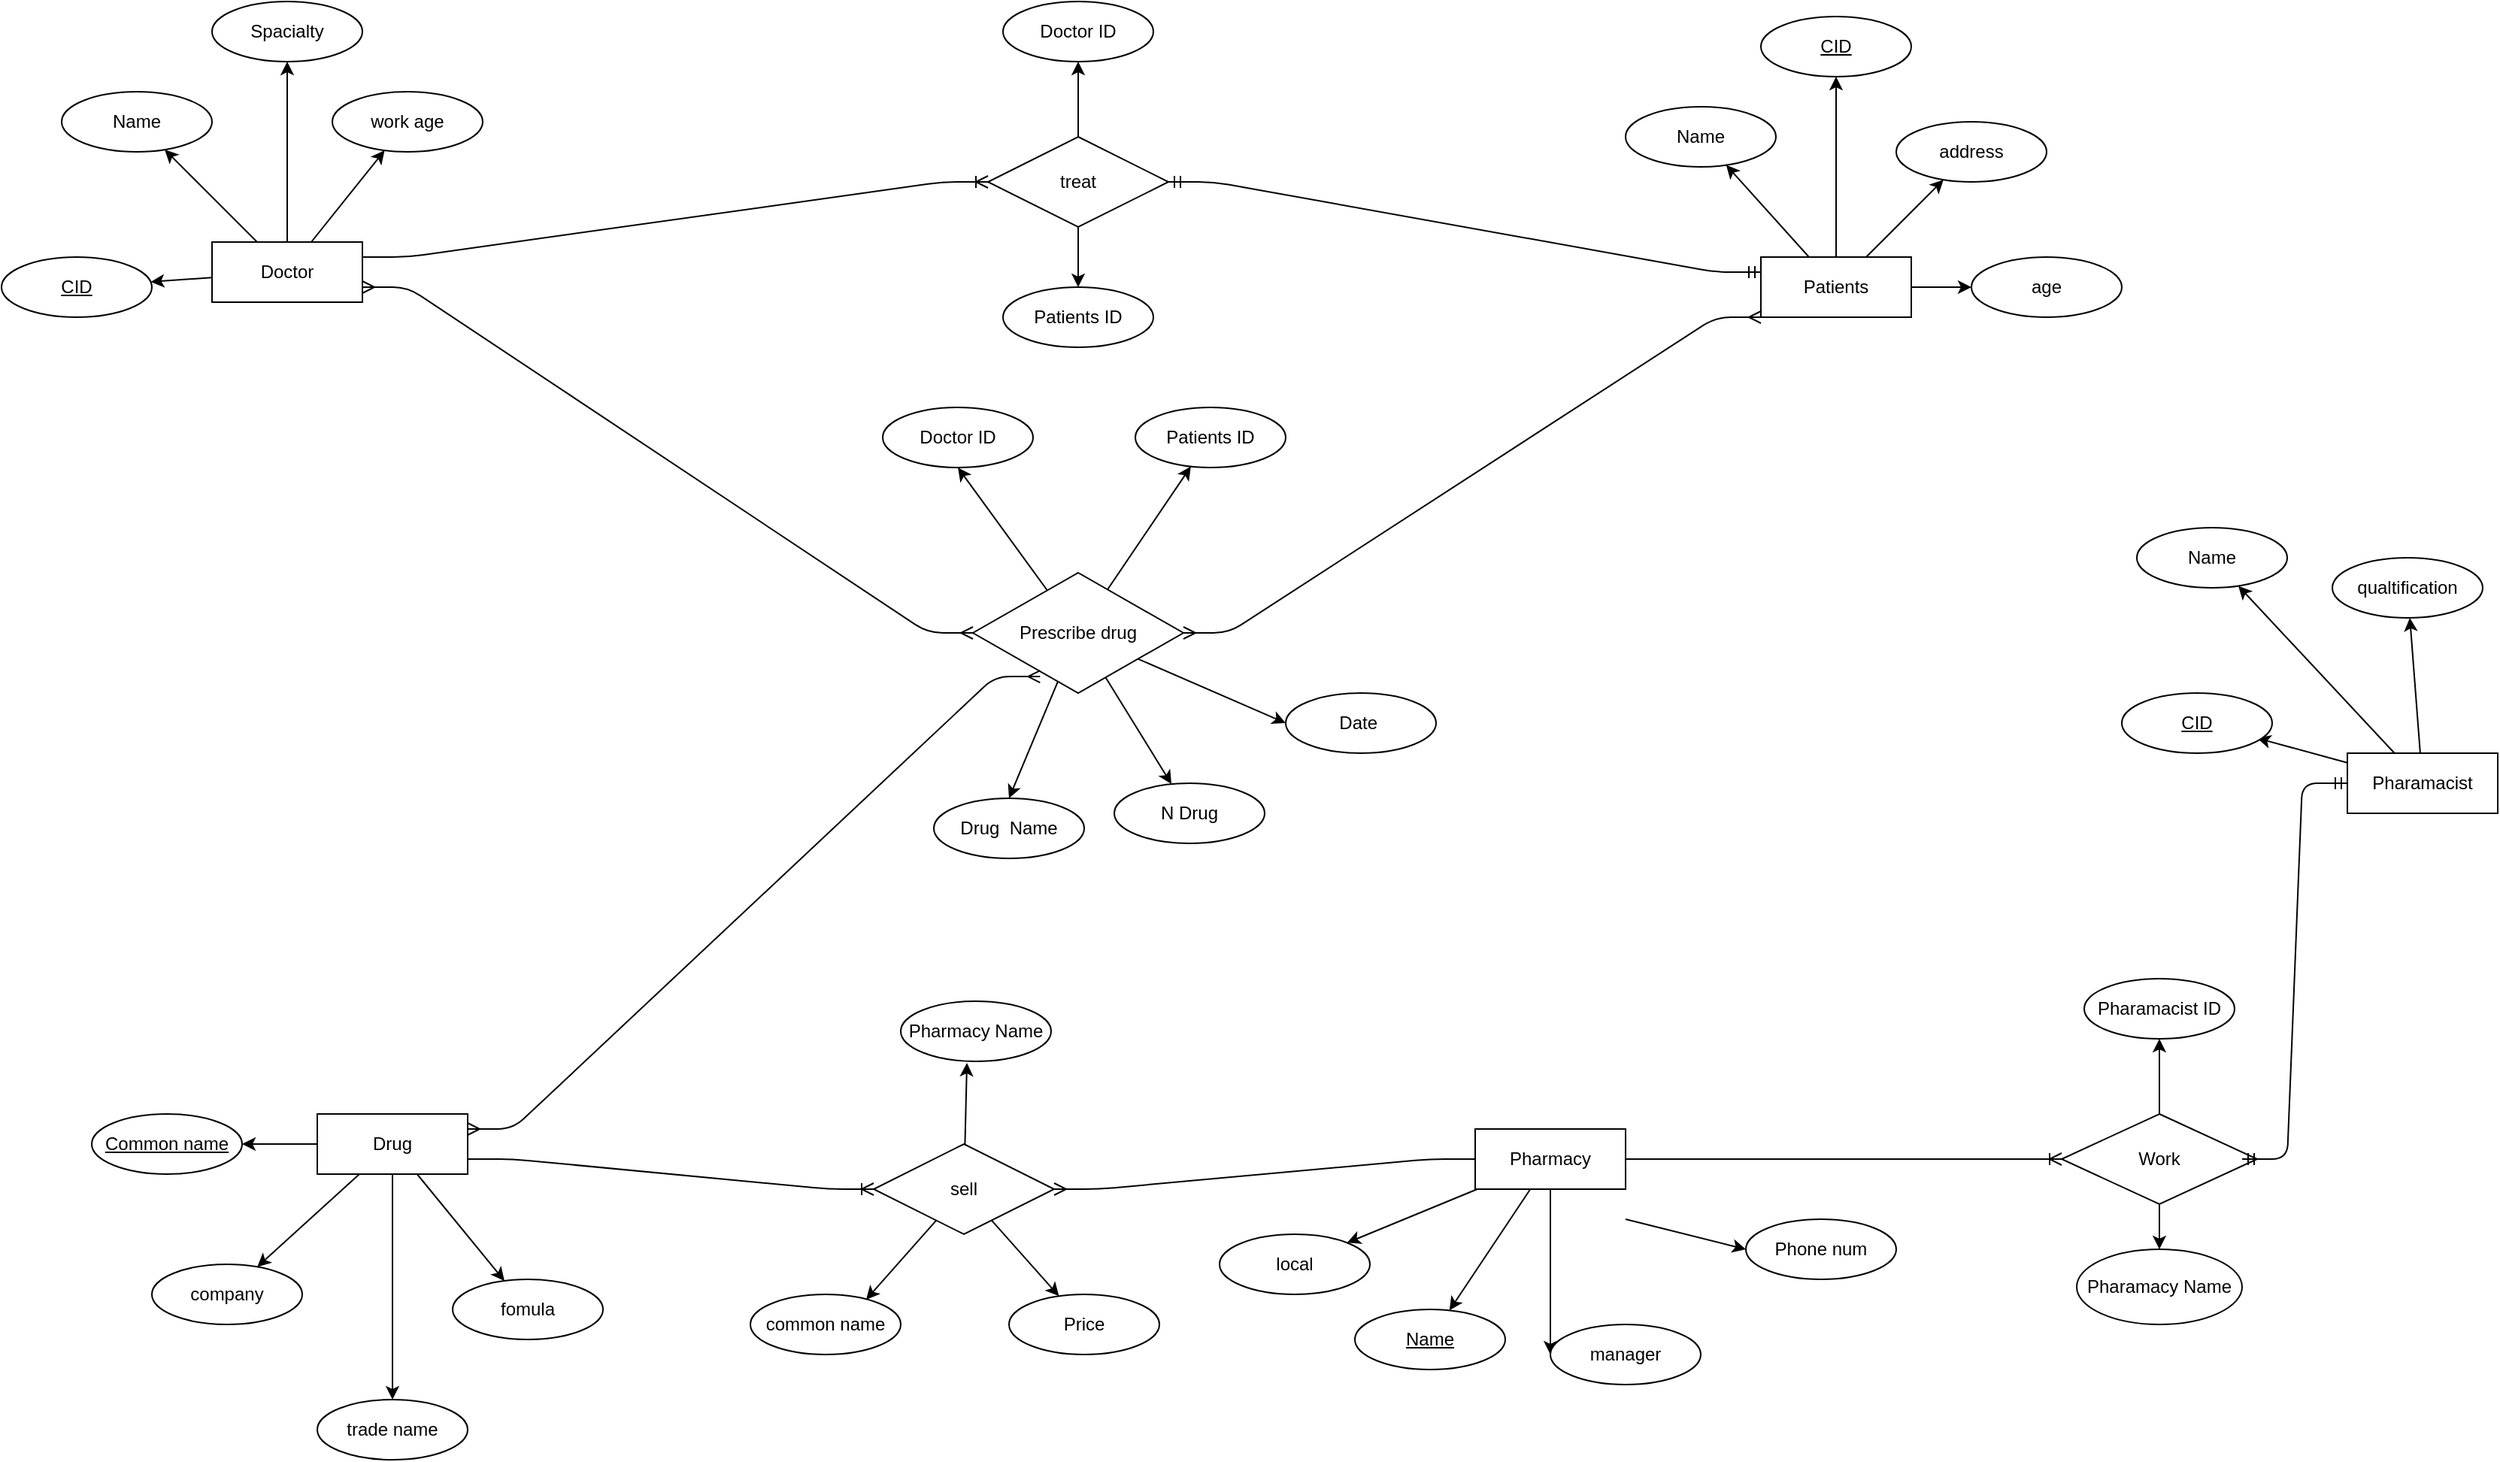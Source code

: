 <mxfile>
    <diagram id="YAgqoY1lNTwf70lsuovU" name="Page-1">
        <mxGraphModel dx="1637" dy="2226" grid="1" gridSize="10" guides="1" tooltips="1" connect="1" arrows="1" fold="1" page="1" pageScale="1" pageWidth="850" pageHeight="1100" math="0" shadow="0">
            <root>
                <mxCell id="0"/>
                <mxCell id="1" parent="0"/>
                <mxCell id="4" style="edgeStyle=none;html=1;entryX=0.5;entryY=1;entryDx=0;entryDy=0;" parent="1" source="2" target="3" edge="1">
                    <mxGeometry relative="1" as="geometry">
                        <mxPoint x="1240" y="110" as="targetPoint"/>
                    </mxGeometry>
                </mxCell>
                <mxCell id="6" style="edgeStyle=none;html=1;" parent="1" source="2" target="5" edge="1">
                    <mxGeometry relative="1" as="geometry"/>
                </mxCell>
                <mxCell id="9" style="edgeStyle=none;html=1;" parent="1" source="2" target="8" edge="1">
                    <mxGeometry relative="1" as="geometry"/>
                </mxCell>
                <mxCell id="11" style="edgeStyle=none;html=1;" parent="1" source="2" target="10" edge="1">
                    <mxGeometry relative="1" as="geometry"/>
                </mxCell>
                <mxCell id="2" value="Patients" style="whiteSpace=wrap;html=1;align=center;" parent="1" vertex="1">
                    <mxGeometry x="1210" y="200" width="100" height="40" as="geometry"/>
                </mxCell>
                <mxCell id="3" value="CID" style="ellipse;whiteSpace=wrap;html=1;align=center;fontStyle=4;" parent="1" vertex="1">
                    <mxGeometry x="1210" y="40" width="100" height="40" as="geometry"/>
                </mxCell>
                <mxCell id="5" value="Name" style="ellipse;whiteSpace=wrap;html=1;align=center;" parent="1" vertex="1">
                    <mxGeometry x="1120" y="100" width="100" height="40" as="geometry"/>
                </mxCell>
                <mxCell id="8" value="address" style="ellipse;whiteSpace=wrap;html=1;align=center;" parent="1" vertex="1">
                    <mxGeometry x="1300" y="110" width="100" height="40" as="geometry"/>
                </mxCell>
                <mxCell id="10" value="age" style="ellipse;whiteSpace=wrap;html=1;align=center;" parent="1" vertex="1">
                    <mxGeometry x="1350" y="200" width="100" height="40" as="geometry"/>
                </mxCell>
                <mxCell id="14" style="edgeStyle=none;html=1;" parent="1" source="12" target="13" edge="1">
                    <mxGeometry relative="1" as="geometry"/>
                </mxCell>
                <mxCell id="16" style="edgeStyle=none;html=1;" parent="1" source="12" target="15" edge="1">
                    <mxGeometry relative="1" as="geometry"/>
                </mxCell>
                <mxCell id="18" style="edgeStyle=none;html=1;entryX=0.5;entryY=1;entryDx=0;entryDy=0;" parent="1" source="12" target="17" edge="1">
                    <mxGeometry relative="1" as="geometry"/>
                </mxCell>
                <mxCell id="20" style="edgeStyle=none;html=1;" parent="1" source="12" target="19" edge="1">
                    <mxGeometry relative="1" as="geometry"/>
                </mxCell>
                <mxCell id="12" value="Doctor" style="whiteSpace=wrap;html=1;align=center;" parent="1" vertex="1">
                    <mxGeometry x="180" y="190" width="100" height="40" as="geometry"/>
                </mxCell>
                <mxCell id="13" value="CID" style="ellipse;whiteSpace=wrap;html=1;align=center;fontStyle=4;" parent="1" vertex="1">
                    <mxGeometry x="40" y="200" width="100" height="40" as="geometry"/>
                </mxCell>
                <mxCell id="15" value="Name" style="ellipse;whiteSpace=wrap;html=1;align=center;" parent="1" vertex="1">
                    <mxGeometry x="80" y="90" width="100" height="40" as="geometry"/>
                </mxCell>
                <mxCell id="17" value="Spacialty" style="ellipse;whiteSpace=wrap;html=1;align=center;" parent="1" vertex="1">
                    <mxGeometry x="180" y="30" width="100" height="40" as="geometry"/>
                </mxCell>
                <mxCell id="19" value="work age" style="ellipse;whiteSpace=wrap;html=1;align=center;" parent="1" vertex="1">
                    <mxGeometry x="260" y="90" width="100" height="40" as="geometry"/>
                </mxCell>
                <mxCell id="24" style="edgeStyle=none;html=1;" parent="1" source="21" target="23" edge="1">
                    <mxGeometry relative="1" as="geometry"/>
                </mxCell>
                <mxCell id="26" style="edgeStyle=none;html=1;" parent="1" source="21" target="25" edge="1">
                    <mxGeometry relative="1" as="geometry"/>
                </mxCell>
                <mxCell id="28" style="edgeStyle=none;html=1;entryX=0;entryY=0.5;entryDx=0;entryDy=0;" parent="1" target="27" edge="1">
                    <mxGeometry relative="1" as="geometry">
                        <mxPoint x="1120" y="840" as="sourcePoint"/>
                    </mxGeometry>
                </mxCell>
                <mxCell id="30" style="edgeStyle=none;html=1;entryX=0;entryY=0.5;entryDx=0;entryDy=0;" parent="1" source="21" target="29" edge="1">
                    <mxGeometry relative="1" as="geometry"/>
                </mxCell>
                <mxCell id="21" value="Pharmacy" style="whiteSpace=wrap;html=1;align=center;" parent="1" vertex="1">
                    <mxGeometry x="1020" y="780" width="100" height="40" as="geometry"/>
                </mxCell>
                <mxCell id="23" value="Name" style="ellipse;whiteSpace=wrap;html=1;align=center;fontStyle=4;" parent="1" vertex="1">
                    <mxGeometry x="940" y="900" width="100" height="40" as="geometry"/>
                </mxCell>
                <mxCell id="25" value="local" style="ellipse;whiteSpace=wrap;html=1;align=center;" parent="1" vertex="1">
                    <mxGeometry x="850" y="850" width="100" height="40" as="geometry"/>
                </mxCell>
                <mxCell id="27" value="Phone num" style="ellipse;whiteSpace=wrap;html=1;align=center;" parent="1" vertex="1">
                    <mxGeometry x="1200" y="840" width="100" height="40" as="geometry"/>
                </mxCell>
                <mxCell id="29" value="manager" style="ellipse;whiteSpace=wrap;html=1;align=center;" parent="1" vertex="1">
                    <mxGeometry x="1070" y="910" width="100" height="40" as="geometry"/>
                </mxCell>
                <mxCell id="33" style="edgeStyle=none;html=1;" parent="1" source="31" edge="1">
                    <mxGeometry relative="1" as="geometry">
                        <mxPoint x="1540" y="520" as="targetPoint"/>
                    </mxGeometry>
                </mxCell>
                <mxCell id="37" style="edgeStyle=none;html=1;" parent="1" source="31" target="36" edge="1">
                    <mxGeometry relative="1" as="geometry"/>
                </mxCell>
                <mxCell id="80" style="edgeStyle=none;html=1;" parent="1" source="31" target="34" edge="1">
                    <mxGeometry relative="1" as="geometry"/>
                </mxCell>
                <mxCell id="31" value="Pharamacist" style="whiteSpace=wrap;html=1;align=center;" parent="1" vertex="1">
                    <mxGeometry x="1600" y="530" width="100" height="40" as="geometry"/>
                </mxCell>
                <mxCell id="32" value="CID" style="ellipse;whiteSpace=wrap;html=1;align=center;fontStyle=4;" parent="1" vertex="1">
                    <mxGeometry x="1450" y="490" width="100" height="40" as="geometry"/>
                </mxCell>
                <mxCell id="34" value="Name" style="ellipse;whiteSpace=wrap;html=1;align=center;" parent="1" vertex="1">
                    <mxGeometry x="1460" y="380" width="100" height="40" as="geometry"/>
                </mxCell>
                <mxCell id="36" value="qualtification" style="ellipse;whiteSpace=wrap;html=1;align=center;" parent="1" vertex="1">
                    <mxGeometry x="1590" y="400" width="100" height="40" as="geometry"/>
                </mxCell>
                <mxCell id="40" style="edgeStyle=none;html=1;" parent="1" source="38" target="39" edge="1">
                    <mxGeometry relative="1" as="geometry"/>
                </mxCell>
                <mxCell id="42" style="edgeStyle=none;html=1;" parent="1" source="38" target="41" edge="1">
                    <mxGeometry relative="1" as="geometry"/>
                </mxCell>
                <mxCell id="44" style="edgeStyle=none;html=1;" parent="1" source="38" target="43" edge="1">
                    <mxGeometry relative="1" as="geometry"/>
                </mxCell>
                <mxCell id="46" style="edgeStyle=none;html=1;" parent="1" source="38" target="45" edge="1">
                    <mxGeometry relative="1" as="geometry"/>
                </mxCell>
                <mxCell id="38" value="Drug" style="whiteSpace=wrap;html=1;align=center;" parent="1" vertex="1">
                    <mxGeometry x="250" y="770" width="100" height="40" as="geometry"/>
                </mxCell>
                <mxCell id="39" value="Common name" style="ellipse;whiteSpace=wrap;html=1;align=center;fontStyle=4;" parent="1" vertex="1">
                    <mxGeometry x="100" y="770" width="100" height="40" as="geometry"/>
                </mxCell>
                <mxCell id="41" value="fomula" style="ellipse;whiteSpace=wrap;html=1;align=center;" parent="1" vertex="1">
                    <mxGeometry x="340" y="880" width="100" height="40" as="geometry"/>
                </mxCell>
                <mxCell id="43" value="trade name" style="ellipse;whiteSpace=wrap;html=1;align=center;" parent="1" vertex="1">
                    <mxGeometry x="250" y="960" width="100" height="40" as="geometry"/>
                </mxCell>
                <mxCell id="45" value="company" style="ellipse;whiteSpace=wrap;html=1;align=center;" parent="1" vertex="1">
                    <mxGeometry x="140" y="870" width="100" height="40" as="geometry"/>
                </mxCell>
                <mxCell id="65" style="edgeStyle=none;html=1;" parent="1" source="47" target="64" edge="1">
                    <mxGeometry relative="1" as="geometry"/>
                </mxCell>
                <mxCell id="67" style="edgeStyle=none;html=1;" parent="1" source="47" target="66" edge="1">
                    <mxGeometry relative="1" as="geometry"/>
                </mxCell>
                <mxCell id="47" value="Work" style="shape=rhombus;perimeter=rhombusPerimeter;whiteSpace=wrap;html=1;align=center;" parent="1" vertex="1">
                    <mxGeometry x="1410" y="770" width="130" height="60" as="geometry"/>
                </mxCell>
                <mxCell id="51" value="" style="edgeStyle=entityRelationEdgeStyle;fontSize=12;html=1;endArrow=ERmandOne;startArrow=ERmandOne;exitX=0.923;exitY=0.5;exitDx=0;exitDy=0;exitPerimeter=0;entryX=0;entryY=0.5;entryDx=0;entryDy=0;" parent="1" source="47" target="31" edge="1">
                    <mxGeometry width="100" height="100" relative="1" as="geometry">
                        <mxPoint x="1540" y="798" as="sourcePoint"/>
                        <mxPoint x="1740" y="790" as="targetPoint"/>
                    </mxGeometry>
                </mxCell>
                <mxCell id="52" value="" style="edgeStyle=entityRelationEdgeStyle;fontSize=12;html=1;endArrow=ERoneToMany;" parent="1" source="21" target="47" edge="1">
                    <mxGeometry width="100" height="100" relative="1" as="geometry">
                        <mxPoint x="1240" y="870" as="sourcePoint"/>
                        <mxPoint x="1340" y="770" as="targetPoint"/>
                    </mxGeometry>
                </mxCell>
                <mxCell id="58" style="edgeStyle=none;html=1;entryX=0.77;entryY=0.087;entryDx=0;entryDy=0;entryPerimeter=0;" parent="1" source="53" target="57" edge="1">
                    <mxGeometry relative="1" as="geometry"/>
                </mxCell>
                <mxCell id="60" style="edgeStyle=none;html=1;" parent="1" source="53" target="59" edge="1">
                    <mxGeometry relative="1" as="geometry"/>
                </mxCell>
                <mxCell id="62" style="edgeStyle=none;html=1;entryX=0.44;entryY=1.025;entryDx=0;entryDy=0;entryPerimeter=0;" parent="1" source="53" target="61" edge="1">
                    <mxGeometry relative="1" as="geometry"/>
                </mxCell>
                <mxCell id="53" value="sell" style="shape=rhombus;perimeter=rhombusPerimeter;whiteSpace=wrap;html=1;align=center;" parent="1" vertex="1">
                    <mxGeometry x="620" y="790" width="120" height="60" as="geometry"/>
                </mxCell>
                <mxCell id="54" value="" style="edgeStyle=entityRelationEdgeStyle;fontSize=12;html=1;endArrow=ERmany;entryX=1;entryY=0.5;entryDx=0;entryDy=0;" parent="1" source="21" target="53" edge="1">
                    <mxGeometry width="100" height="100" relative="1" as="geometry">
                        <mxPoint x="850" y="930" as="sourcePoint"/>
                        <mxPoint x="950" y="830" as="targetPoint"/>
                    </mxGeometry>
                </mxCell>
                <mxCell id="55" value="" style="edgeStyle=entityRelationEdgeStyle;fontSize=12;html=1;endArrow=ERoneToMany;exitX=1;exitY=0.75;exitDx=0;exitDy=0;entryX=0;entryY=0.5;entryDx=0;entryDy=0;" parent="1" source="38" target="53" edge="1">
                    <mxGeometry width="100" height="100" relative="1" as="geometry">
                        <mxPoint x="400" y="940" as="sourcePoint"/>
                        <mxPoint x="500" y="840" as="targetPoint"/>
                    </mxGeometry>
                </mxCell>
                <mxCell id="57" value="common name" style="ellipse;whiteSpace=wrap;html=1;align=center;" parent="1" vertex="1">
                    <mxGeometry x="538" y="890" width="100" height="40" as="geometry"/>
                </mxCell>
                <mxCell id="59" value="Price" style="ellipse;whiteSpace=wrap;html=1;align=center;" parent="1" vertex="1">
                    <mxGeometry x="710" y="890" width="100" height="40" as="geometry"/>
                </mxCell>
                <mxCell id="61" value="Pharmacy Name" style="ellipse;whiteSpace=wrap;html=1;align=center;" parent="1" vertex="1">
                    <mxGeometry x="638" y="695" width="100" height="40" as="geometry"/>
                </mxCell>
                <mxCell id="74" style="edgeStyle=none;html=1;" parent="1" source="63" target="73" edge="1">
                    <mxGeometry relative="1" as="geometry"/>
                </mxCell>
                <mxCell id="76" style="edgeStyle=none;html=1;" parent="1" source="63" target="75" edge="1">
                    <mxGeometry relative="1" as="geometry"/>
                </mxCell>
                <mxCell id="63" value="treat" style="shape=rhombus;perimeter=rhombusPerimeter;whiteSpace=wrap;html=1;align=center;" parent="1" vertex="1">
                    <mxGeometry x="696" y="120" width="120" height="60" as="geometry"/>
                </mxCell>
                <mxCell id="64" value="Pharamacist ID" style="ellipse;whiteSpace=wrap;html=1;align=center;" parent="1" vertex="1">
                    <mxGeometry x="1425" y="680" width="100" height="40" as="geometry"/>
                </mxCell>
                <mxCell id="66" value="Pharamacy Name" style="ellipse;whiteSpace=wrap;html=1;align=center;" parent="1" vertex="1">
                    <mxGeometry x="1420" y="860" width="110" height="50" as="geometry"/>
                </mxCell>
                <mxCell id="70" value="" style="edgeStyle=entityRelationEdgeStyle;fontSize=12;html=1;endArrow=ERoneToMany;entryX=0;entryY=0.5;entryDx=0;entryDy=0;exitX=1;exitY=0.25;exitDx=0;exitDy=0;" parent="1" source="12" target="63" edge="1">
                    <mxGeometry width="100" height="100" relative="1" as="geometry">
                        <mxPoint x="340" y="250" as="sourcePoint"/>
                        <mxPoint x="440" y="150" as="targetPoint"/>
                    </mxGeometry>
                </mxCell>
                <mxCell id="71" value="" style="edgeStyle=entityRelationEdgeStyle;fontSize=12;html=1;endArrow=ERmandOne;startArrow=ERmandOne;entryX=0;entryY=0.25;entryDx=0;entryDy=0;exitX=1;exitY=0.5;exitDx=0;exitDy=0;" parent="1" source="63" target="2" edge="1">
                    <mxGeometry width="100" height="100" relative="1" as="geometry">
                        <mxPoint x="960" y="250" as="sourcePoint"/>
                        <mxPoint x="1060" y="150" as="targetPoint"/>
                    </mxGeometry>
                </mxCell>
                <mxCell id="73" value="Doctor ID" style="ellipse;whiteSpace=wrap;html=1;align=center;" parent="1" vertex="1">
                    <mxGeometry x="706" y="30" width="100" height="40" as="geometry"/>
                </mxCell>
                <mxCell id="75" value="Patients ID" style="ellipse;whiteSpace=wrap;html=1;align=center;" parent="1" vertex="1">
                    <mxGeometry x="706" y="220" width="100" height="40" as="geometry"/>
                </mxCell>
                <mxCell id="88" style="edgeStyle=none;html=1;entryX=0.5;entryY=1;entryDx=0;entryDy=0;" parent="1" source="81" target="87" edge="1">
                    <mxGeometry relative="1" as="geometry"/>
                </mxCell>
                <mxCell id="90" style="edgeStyle=none;html=1;entryX=0.5;entryY=0;entryDx=0;entryDy=0;" parent="1" source="81" target="89" edge="1">
                    <mxGeometry relative="1" as="geometry"/>
                </mxCell>
                <mxCell id="92" style="edgeStyle=none;html=1;" parent="1" source="81" target="91" edge="1">
                    <mxGeometry relative="1" as="geometry"/>
                </mxCell>
                <mxCell id="94" style="edgeStyle=none;html=1;entryX=0;entryY=0.5;entryDx=0;entryDy=0;" parent="1" source="81" target="93" edge="1">
                    <mxGeometry relative="1" as="geometry"/>
                </mxCell>
                <mxCell id="96" style="edgeStyle=none;html=1;" parent="1" source="81" target="95" edge="1">
                    <mxGeometry relative="1" as="geometry"/>
                </mxCell>
                <mxCell id="81" value="Prescribe drug" style="shape=rhombus;perimeter=rhombusPerimeter;whiteSpace=wrap;html=1;align=center;" parent="1" vertex="1">
                    <mxGeometry x="686" y="410" width="140" height="80" as="geometry"/>
                </mxCell>
                <mxCell id="84" value="" style="edgeStyle=entityRelationEdgeStyle;fontSize=12;html=1;endArrow=ERmany;startArrow=ERmany;entryX=0.319;entryY=0.863;entryDx=0;entryDy=0;exitX=1;exitY=0.25;exitDx=0;exitDy=0;entryPerimeter=0;" parent="1" source="38" target="81" edge="1">
                    <mxGeometry width="100" height="100" relative="1" as="geometry">
                        <mxPoint x="430" y="710" as="sourcePoint"/>
                        <mxPoint x="530" y="610" as="targetPoint"/>
                    </mxGeometry>
                </mxCell>
                <mxCell id="85" value="" style="edgeStyle=entityRelationEdgeStyle;fontSize=12;html=1;endArrow=ERmany;startArrow=ERmany;" parent="1" target="81" edge="1">
                    <mxGeometry width="100" height="100" relative="1" as="geometry">
                        <mxPoint x="280" y="220" as="sourcePoint"/>
                        <mxPoint x="490" y="250" as="targetPoint"/>
                    </mxGeometry>
                </mxCell>
                <mxCell id="86" value="" style="edgeStyle=entityRelationEdgeStyle;fontSize=12;html=1;endArrow=ERmany;startArrow=ERmany;entryX=0;entryY=1;entryDx=0;entryDy=0;exitX=1;exitY=0.5;exitDx=0;exitDy=0;" parent="1" source="81" target="2" edge="1">
                    <mxGeometry width="100" height="100" relative="1" as="geometry">
                        <mxPoint x="900" y="370" as="sourcePoint"/>
                        <mxPoint x="1000" y="270" as="targetPoint"/>
                    </mxGeometry>
                </mxCell>
                <mxCell id="87" value="Doctor ID" style="ellipse;whiteSpace=wrap;html=1;align=center;" parent="1" vertex="1">
                    <mxGeometry x="626" y="300" width="100" height="40" as="geometry"/>
                </mxCell>
                <mxCell id="89" value="Drug&amp;nbsp; Name" style="ellipse;whiteSpace=wrap;html=1;align=center;" parent="1" vertex="1">
                    <mxGeometry x="660" y="560" width="100" height="40" as="geometry"/>
                </mxCell>
                <mxCell id="91" value="Patients ID" style="ellipse;whiteSpace=wrap;html=1;align=center;" parent="1" vertex="1">
                    <mxGeometry x="794" y="300" width="100" height="40" as="geometry"/>
                </mxCell>
                <mxCell id="93" value="Date&amp;nbsp;" style="ellipse;whiteSpace=wrap;html=1;align=center;" parent="1" vertex="1">
                    <mxGeometry x="894" y="490" width="100" height="40" as="geometry"/>
                </mxCell>
                <mxCell id="95" value="N Drug" style="ellipse;whiteSpace=wrap;html=1;align=center;" parent="1" vertex="1">
                    <mxGeometry x="780" y="550" width="100" height="40" as="geometry"/>
                </mxCell>
            </root>
        </mxGraphModel>
    </diagram>
</mxfile>